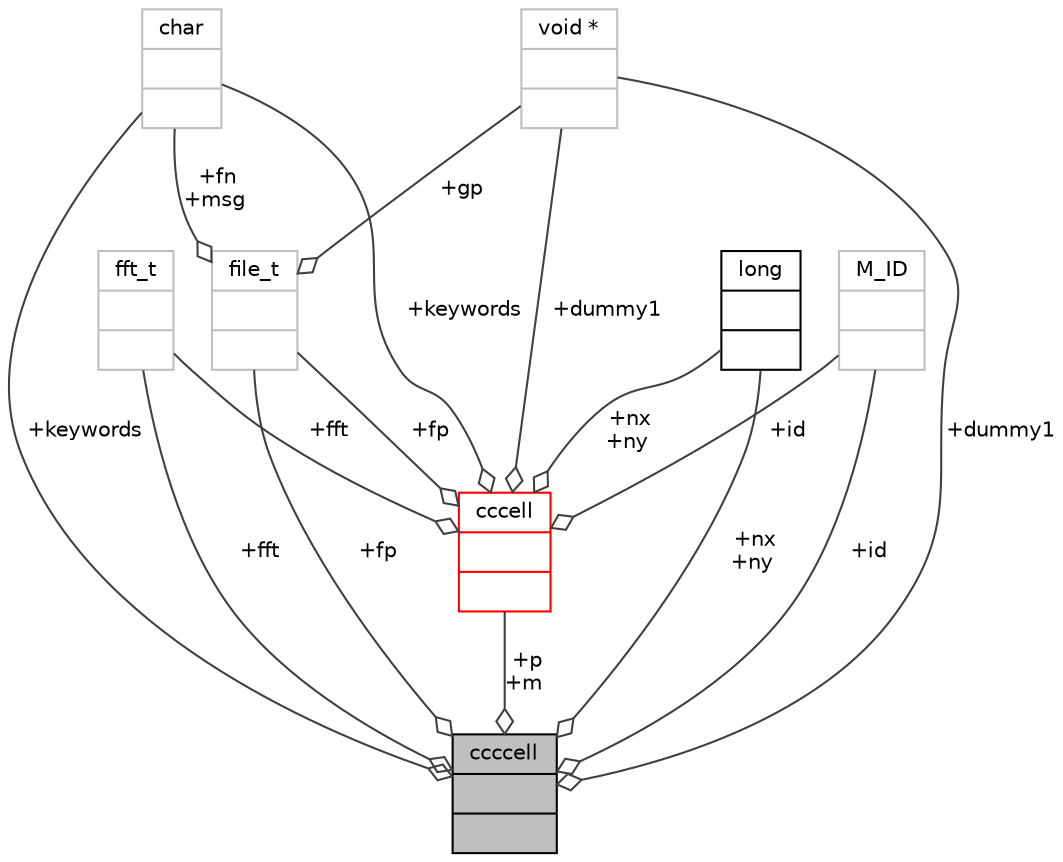 digraph "ccccell"
{
 // INTERACTIVE_SVG=YES
  bgcolor="transparent";
  edge [fontname="Helvetica",fontsize="10",labelfontname="Helvetica",labelfontsize="10"];
  node [fontname="Helvetica",fontsize="10",shape=record];
  Node363 [label="{ccccell\n||}",height=0.2,width=0.4,color="black", fillcolor="grey75", style="filled", fontcolor="black"];
  Node364 -> Node363 [color="grey25",fontsize="10",style="solid",label=" +fp" ,arrowhead="odiamond",fontname="Helvetica"];
  Node364 [label="{file_t\n||}",height=0.2,width=0.4,color="grey75"];
  Node365 -> Node364 [color="grey25",fontsize="10",style="solid",label=" +fn\n+msg" ,arrowhead="odiamond",fontname="Helvetica"];
  Node365 [label="{char\n||}",height=0.2,width=0.4,color="grey75"];
  Node367 -> Node364 [color="grey25",fontsize="10",style="solid",label=" +gp" ,arrowhead="odiamond",fontname="Helvetica"];
  Node367 [label="{void *\n||}",height=0.2,width=0.4,color="grey75"];
  Node368 -> Node363 [color="grey25",fontsize="10",style="solid",label=" +fft" ,arrowhead="odiamond",fontname="Helvetica"];
  Node368 [label="{fft_t\n||}",height=0.2,width=0.4,color="grey75"];
  Node371 -> Node363 [color="grey25",fontsize="10",style="solid",label=" +p\n+m" ,arrowhead="odiamond",fontname="Helvetica"];
  Node371 [label="{cccell\n||}",height=0.2,width=0.4,color="red",URL="$type_8h.html#structcccell"];
  Node364 -> Node371 [color="grey25",fontsize="10",style="solid",label=" +fp" ,arrowhead="odiamond",fontname="Helvetica"];
  Node368 -> Node371 [color="grey25",fontsize="10",style="solid",label=" +fft" ,arrowhead="odiamond",fontname="Helvetica"];
  Node365 -> Node371 [color="grey25",fontsize="10",style="solid",label=" +keywords" ,arrowhead="odiamond",fontname="Helvetica"];
  Node372 -> Node371 [color="grey25",fontsize="10",style="solid",label=" +nx\n+ny" ,arrowhead="odiamond",fontname="Helvetica"];
  Node372 [label="{long\n||}",height=0.2,width=0.4,color="black",URL="$classlong.html"];
  Node373 -> Node371 [color="grey25",fontsize="10",style="solid",label=" +id" ,arrowhead="odiamond",fontname="Helvetica"];
  Node373 [label="{M_ID\n||}",height=0.2,width=0.4,color="grey75"];
  Node367 -> Node371 [color="grey25",fontsize="10",style="solid",label=" +dummy1" ,arrowhead="odiamond",fontname="Helvetica"];
  Node365 -> Node363 [color="grey25",fontsize="10",style="solid",label=" +keywords" ,arrowhead="odiamond",fontname="Helvetica"];
  Node372 -> Node363 [color="grey25",fontsize="10",style="solid",label=" +nx\n+ny" ,arrowhead="odiamond",fontname="Helvetica"];
  Node373 -> Node363 [color="grey25",fontsize="10",style="solid",label=" +id" ,arrowhead="odiamond",fontname="Helvetica"];
  Node367 -> Node363 [color="grey25",fontsize="10",style="solid",label=" +dummy1" ,arrowhead="odiamond",fontname="Helvetica"];
}
